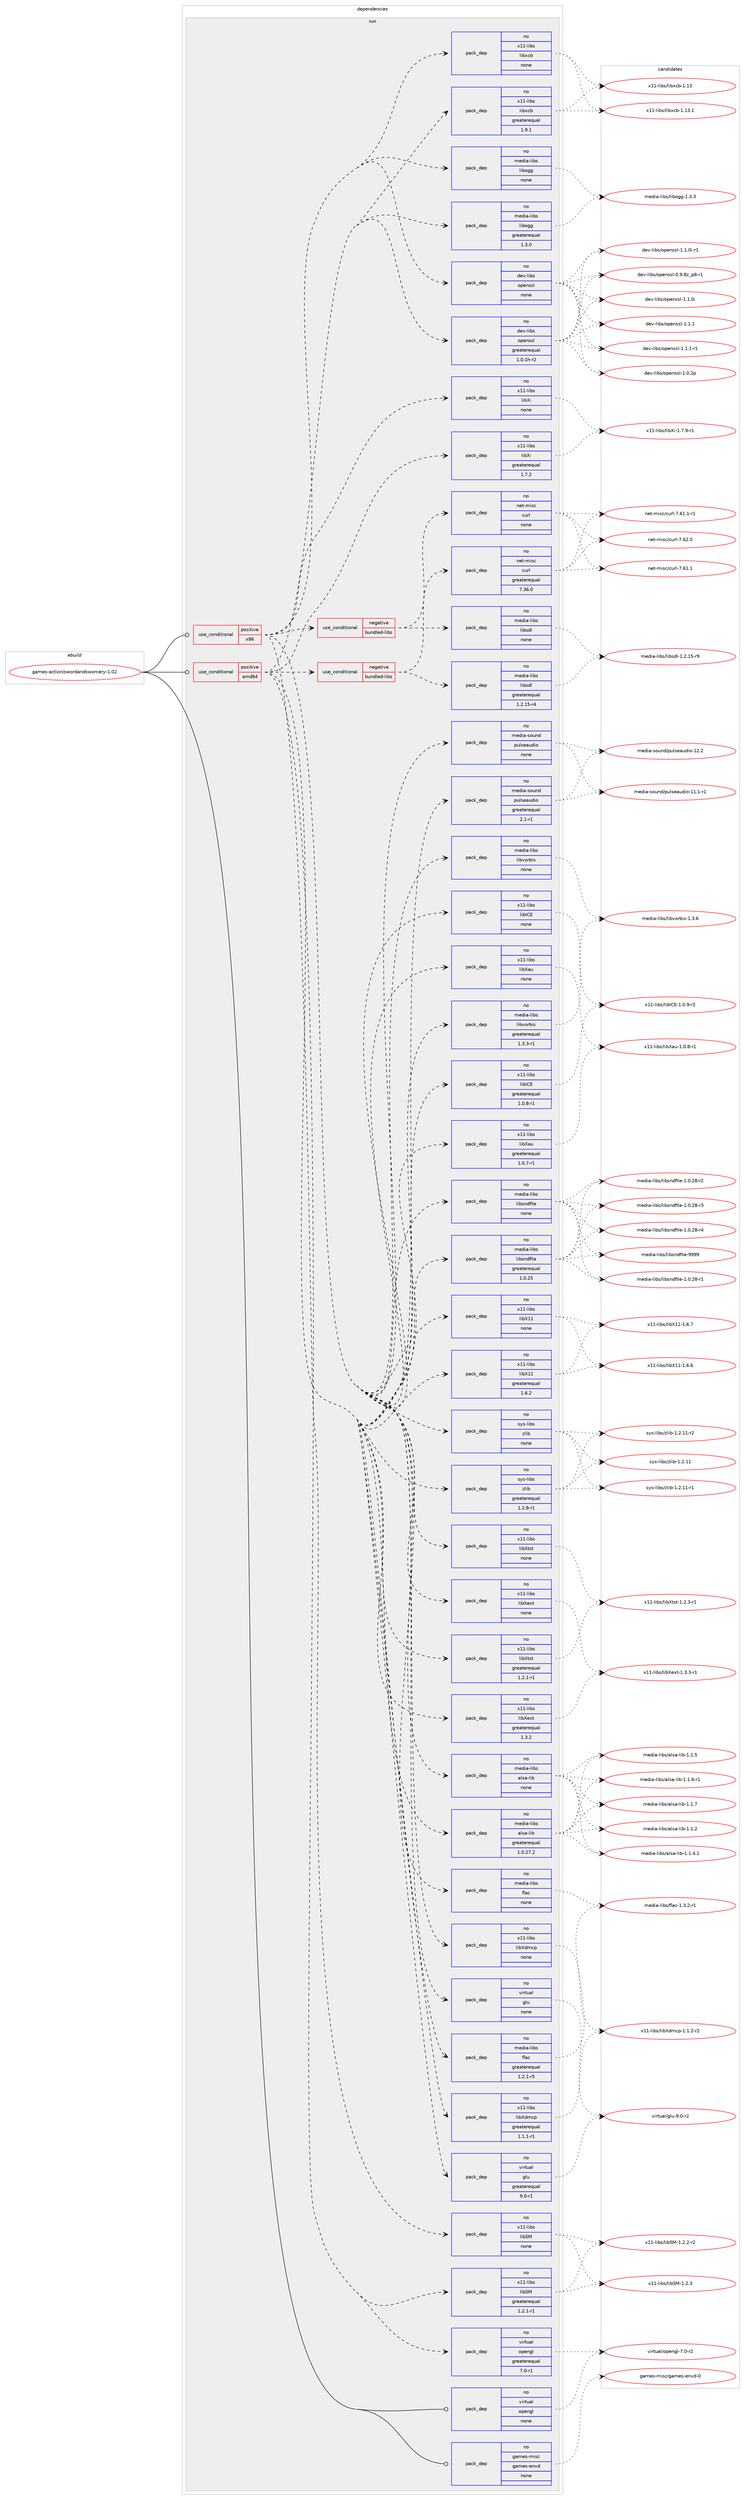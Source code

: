 digraph prolog {

# *************
# Graph options
# *************

newrank=true;
concentrate=true;
compound=true;
graph [rankdir=LR,fontname=Helvetica,fontsize=10,ranksep=1.5];#, ranksep=2.5, nodesep=0.2];
edge  [arrowhead=vee];
node  [fontname=Helvetica,fontsize=10];

# **********
# The ebuild
# **********

subgraph cluster_leftcol {
color=gray;
rank=same;
label=<<i>ebuild</i>>;
id [label="games-action/swordandsworcery-1.02", color=red, width=4, href="../games-action/swordandsworcery-1.02.svg"];
}

# ****************
# The dependencies
# ****************

subgraph cluster_midcol {
color=gray;
label=<<i>dependencies</i>>;
subgraph cluster_compile {
fillcolor="#eeeeee";
style=filled;
label=<<i>compile</i>>;
}
subgraph cluster_compileandrun {
fillcolor="#eeeeee";
style=filled;
label=<<i>compile and run</i>>;
}
subgraph cluster_run {
fillcolor="#eeeeee";
style=filled;
label=<<i>run</i>>;
subgraph cond618 {
dependency4169 [label=<<TABLE BORDER="0" CELLBORDER="1" CELLSPACING="0" CELLPADDING="4"><TR><TD ROWSPAN="3" CELLPADDING="10">use_conditional</TD></TR><TR><TD>positive</TD></TR><TR><TD>amd64</TD></TR></TABLE>>, shape=none, color=red];
subgraph pack3428 {
dependency4170 [label=<<TABLE BORDER="0" CELLBORDER="1" CELLSPACING="0" CELLPADDING="4" WIDTH="220"><TR><TD ROWSPAN="6" CELLPADDING="30">pack_dep</TD></TR><TR><TD WIDTH="110">no</TD></TR><TR><TD>dev-libs</TD></TR><TR><TD>openssl</TD></TR><TR><TD>greaterequal</TD></TR><TR><TD>1.0.1h-r2</TD></TR></TABLE>>, shape=none, color=blue];
}
dependency4169:e -> dependency4170:w [weight=20,style="dashed",arrowhead="vee"];
subgraph pack3429 {
dependency4171 [label=<<TABLE BORDER="0" CELLBORDER="1" CELLSPACING="0" CELLPADDING="4" WIDTH="220"><TR><TD ROWSPAN="6" CELLPADDING="30">pack_dep</TD></TR><TR><TD WIDTH="110">no</TD></TR><TR><TD>sys-libs</TD></TR><TR><TD>zlib</TD></TR><TR><TD>greaterequal</TD></TR><TR><TD>1.2.8-r1</TD></TR></TABLE>>, shape=none, color=blue];
}
dependency4169:e -> dependency4171:w [weight=20,style="dashed",arrowhead="vee"];
subgraph pack3430 {
dependency4172 [label=<<TABLE BORDER="0" CELLBORDER="1" CELLSPACING="0" CELLPADDING="4" WIDTH="220"><TR><TD ROWSPAN="6" CELLPADDING="30">pack_dep</TD></TR><TR><TD WIDTH="110">no</TD></TR><TR><TD>virtual</TD></TR><TR><TD>glu</TD></TR><TR><TD>greaterequal</TD></TR><TR><TD>9.0-r1</TD></TR></TABLE>>, shape=none, color=blue];
}
dependency4169:e -> dependency4172:w [weight=20,style="dashed",arrowhead="vee"];
subgraph pack3431 {
dependency4173 [label=<<TABLE BORDER="0" CELLBORDER="1" CELLSPACING="0" CELLPADDING="4" WIDTH="220"><TR><TD ROWSPAN="6" CELLPADDING="30">pack_dep</TD></TR><TR><TD WIDTH="110">no</TD></TR><TR><TD>virtual</TD></TR><TR><TD>opengl</TD></TR><TR><TD>greaterequal</TD></TR><TR><TD>7.0-r1</TD></TR></TABLE>>, shape=none, color=blue];
}
dependency4169:e -> dependency4173:w [weight=20,style="dashed",arrowhead="vee"];
subgraph pack3432 {
dependency4174 [label=<<TABLE BORDER="0" CELLBORDER="1" CELLSPACING="0" CELLPADDING="4" WIDTH="220"><TR><TD ROWSPAN="6" CELLPADDING="30">pack_dep</TD></TR><TR><TD WIDTH="110">no</TD></TR><TR><TD>media-libs</TD></TR><TR><TD>alsa-lib</TD></TR><TR><TD>greaterequal</TD></TR><TR><TD>1.0.27.2</TD></TR></TABLE>>, shape=none, color=blue];
}
dependency4169:e -> dependency4174:w [weight=20,style="dashed",arrowhead="vee"];
subgraph pack3433 {
dependency4175 [label=<<TABLE BORDER="0" CELLBORDER="1" CELLSPACING="0" CELLPADDING="4" WIDTH="220"><TR><TD ROWSPAN="6" CELLPADDING="30">pack_dep</TD></TR><TR><TD WIDTH="110">no</TD></TR><TR><TD>media-libs</TD></TR><TR><TD>flac</TD></TR><TR><TD>greaterequal</TD></TR><TR><TD>1.2.1-r5</TD></TR></TABLE>>, shape=none, color=blue];
}
dependency4169:e -> dependency4175:w [weight=20,style="dashed",arrowhead="vee"];
subgraph pack3434 {
dependency4176 [label=<<TABLE BORDER="0" CELLBORDER="1" CELLSPACING="0" CELLPADDING="4" WIDTH="220"><TR><TD ROWSPAN="6" CELLPADDING="30">pack_dep</TD></TR><TR><TD WIDTH="110">no</TD></TR><TR><TD>media-libs</TD></TR><TR><TD>libogg</TD></TR><TR><TD>greaterequal</TD></TR><TR><TD>1.3.0</TD></TR></TABLE>>, shape=none, color=blue];
}
dependency4169:e -> dependency4176:w [weight=20,style="dashed",arrowhead="vee"];
subgraph pack3435 {
dependency4177 [label=<<TABLE BORDER="0" CELLBORDER="1" CELLSPACING="0" CELLPADDING="4" WIDTH="220"><TR><TD ROWSPAN="6" CELLPADDING="30">pack_dep</TD></TR><TR><TD WIDTH="110">no</TD></TR><TR><TD>media-libs</TD></TR><TR><TD>libsndfile</TD></TR><TR><TD>greaterequal</TD></TR><TR><TD>1.0.25</TD></TR></TABLE>>, shape=none, color=blue];
}
dependency4169:e -> dependency4177:w [weight=20,style="dashed",arrowhead="vee"];
subgraph pack3436 {
dependency4178 [label=<<TABLE BORDER="0" CELLBORDER="1" CELLSPACING="0" CELLPADDING="4" WIDTH="220"><TR><TD ROWSPAN="6" CELLPADDING="30">pack_dep</TD></TR><TR><TD WIDTH="110">no</TD></TR><TR><TD>media-libs</TD></TR><TR><TD>libvorbis</TD></TR><TR><TD>greaterequal</TD></TR><TR><TD>1.3.3-r1</TD></TR></TABLE>>, shape=none, color=blue];
}
dependency4169:e -> dependency4178:w [weight=20,style="dashed",arrowhead="vee"];
subgraph pack3437 {
dependency4179 [label=<<TABLE BORDER="0" CELLBORDER="1" CELLSPACING="0" CELLPADDING="4" WIDTH="220"><TR><TD ROWSPAN="6" CELLPADDING="30">pack_dep</TD></TR><TR><TD WIDTH="110">no</TD></TR><TR><TD>media-sound</TD></TR><TR><TD>pulseaudio</TD></TR><TR><TD>greaterequal</TD></TR><TR><TD>2.1-r1</TD></TR></TABLE>>, shape=none, color=blue];
}
dependency4169:e -> dependency4179:w [weight=20,style="dashed",arrowhead="vee"];
subgraph pack3438 {
dependency4180 [label=<<TABLE BORDER="0" CELLBORDER="1" CELLSPACING="0" CELLPADDING="4" WIDTH="220"><TR><TD ROWSPAN="6" CELLPADDING="30">pack_dep</TD></TR><TR><TD WIDTH="110">no</TD></TR><TR><TD>x11-libs</TD></TR><TR><TD>libICE</TD></TR><TR><TD>greaterequal</TD></TR><TR><TD>1.0.8-r1</TD></TR></TABLE>>, shape=none, color=blue];
}
dependency4169:e -> dependency4180:w [weight=20,style="dashed",arrowhead="vee"];
subgraph pack3439 {
dependency4181 [label=<<TABLE BORDER="0" CELLBORDER="1" CELLSPACING="0" CELLPADDING="4" WIDTH="220"><TR><TD ROWSPAN="6" CELLPADDING="30">pack_dep</TD></TR><TR><TD WIDTH="110">no</TD></TR><TR><TD>x11-libs</TD></TR><TR><TD>libSM</TD></TR><TR><TD>greaterequal</TD></TR><TR><TD>1.2.1-r1</TD></TR></TABLE>>, shape=none, color=blue];
}
dependency4169:e -> dependency4181:w [weight=20,style="dashed",arrowhead="vee"];
subgraph pack3440 {
dependency4182 [label=<<TABLE BORDER="0" CELLBORDER="1" CELLSPACING="0" CELLPADDING="4" WIDTH="220"><TR><TD ROWSPAN="6" CELLPADDING="30">pack_dep</TD></TR><TR><TD WIDTH="110">no</TD></TR><TR><TD>x11-libs</TD></TR><TR><TD>libX11</TD></TR><TR><TD>greaterequal</TD></TR><TR><TD>1.6.2</TD></TR></TABLE>>, shape=none, color=blue];
}
dependency4169:e -> dependency4182:w [weight=20,style="dashed",arrowhead="vee"];
subgraph pack3441 {
dependency4183 [label=<<TABLE BORDER="0" CELLBORDER="1" CELLSPACING="0" CELLPADDING="4" WIDTH="220"><TR><TD ROWSPAN="6" CELLPADDING="30">pack_dep</TD></TR><TR><TD WIDTH="110">no</TD></TR><TR><TD>x11-libs</TD></TR><TR><TD>libXau</TD></TR><TR><TD>greaterequal</TD></TR><TR><TD>1.0.7-r1</TD></TR></TABLE>>, shape=none, color=blue];
}
dependency4169:e -> dependency4183:w [weight=20,style="dashed",arrowhead="vee"];
subgraph pack3442 {
dependency4184 [label=<<TABLE BORDER="0" CELLBORDER="1" CELLSPACING="0" CELLPADDING="4" WIDTH="220"><TR><TD ROWSPAN="6" CELLPADDING="30">pack_dep</TD></TR><TR><TD WIDTH="110">no</TD></TR><TR><TD>x11-libs</TD></TR><TR><TD>libxcb</TD></TR><TR><TD>greaterequal</TD></TR><TR><TD>1.9.1</TD></TR></TABLE>>, shape=none, color=blue];
}
dependency4169:e -> dependency4184:w [weight=20,style="dashed",arrowhead="vee"];
subgraph pack3443 {
dependency4185 [label=<<TABLE BORDER="0" CELLBORDER="1" CELLSPACING="0" CELLPADDING="4" WIDTH="220"><TR><TD ROWSPAN="6" CELLPADDING="30">pack_dep</TD></TR><TR><TD WIDTH="110">no</TD></TR><TR><TD>x11-libs</TD></TR><TR><TD>libXdmcp</TD></TR><TR><TD>greaterequal</TD></TR><TR><TD>1.1.1-r1</TD></TR></TABLE>>, shape=none, color=blue];
}
dependency4169:e -> dependency4185:w [weight=20,style="dashed",arrowhead="vee"];
subgraph pack3444 {
dependency4186 [label=<<TABLE BORDER="0" CELLBORDER="1" CELLSPACING="0" CELLPADDING="4" WIDTH="220"><TR><TD ROWSPAN="6" CELLPADDING="30">pack_dep</TD></TR><TR><TD WIDTH="110">no</TD></TR><TR><TD>x11-libs</TD></TR><TR><TD>libXext</TD></TR><TR><TD>greaterequal</TD></TR><TR><TD>1.3.2</TD></TR></TABLE>>, shape=none, color=blue];
}
dependency4169:e -> dependency4186:w [weight=20,style="dashed",arrowhead="vee"];
subgraph pack3445 {
dependency4187 [label=<<TABLE BORDER="0" CELLBORDER="1" CELLSPACING="0" CELLPADDING="4" WIDTH="220"><TR><TD ROWSPAN="6" CELLPADDING="30">pack_dep</TD></TR><TR><TD WIDTH="110">no</TD></TR><TR><TD>x11-libs</TD></TR><TR><TD>libXi</TD></TR><TR><TD>greaterequal</TD></TR><TR><TD>1.7.2</TD></TR></TABLE>>, shape=none, color=blue];
}
dependency4169:e -> dependency4187:w [weight=20,style="dashed",arrowhead="vee"];
subgraph pack3446 {
dependency4188 [label=<<TABLE BORDER="0" CELLBORDER="1" CELLSPACING="0" CELLPADDING="4" WIDTH="220"><TR><TD ROWSPAN="6" CELLPADDING="30">pack_dep</TD></TR><TR><TD WIDTH="110">no</TD></TR><TR><TD>x11-libs</TD></TR><TR><TD>libXtst</TD></TR><TR><TD>greaterequal</TD></TR><TR><TD>1.2.1-r1</TD></TR></TABLE>>, shape=none, color=blue];
}
dependency4169:e -> dependency4188:w [weight=20,style="dashed",arrowhead="vee"];
subgraph cond619 {
dependency4189 [label=<<TABLE BORDER="0" CELLBORDER="1" CELLSPACING="0" CELLPADDING="4"><TR><TD ROWSPAN="3" CELLPADDING="10">use_conditional</TD></TR><TR><TD>negative</TD></TR><TR><TD>bundled-libs</TD></TR></TABLE>>, shape=none, color=red];
subgraph pack3447 {
dependency4190 [label=<<TABLE BORDER="0" CELLBORDER="1" CELLSPACING="0" CELLPADDING="4" WIDTH="220"><TR><TD ROWSPAN="6" CELLPADDING="30">pack_dep</TD></TR><TR><TD WIDTH="110">no</TD></TR><TR><TD>net-misc</TD></TR><TR><TD>curl</TD></TR><TR><TD>greaterequal</TD></TR><TR><TD>7.36.0</TD></TR></TABLE>>, shape=none, color=blue];
}
dependency4189:e -> dependency4190:w [weight=20,style="dashed",arrowhead="vee"];
subgraph pack3448 {
dependency4191 [label=<<TABLE BORDER="0" CELLBORDER="1" CELLSPACING="0" CELLPADDING="4" WIDTH="220"><TR><TD ROWSPAN="6" CELLPADDING="30">pack_dep</TD></TR><TR><TD WIDTH="110">no</TD></TR><TR><TD>media-libs</TD></TR><TR><TD>libsdl</TD></TR><TR><TD>greaterequal</TD></TR><TR><TD>1.2.15-r4</TD></TR></TABLE>>, shape=none, color=blue];
}
dependency4189:e -> dependency4191:w [weight=20,style="dashed",arrowhead="vee"];
}
dependency4169:e -> dependency4189:w [weight=20,style="dashed",arrowhead="vee"];
}
id:e -> dependency4169:w [weight=20,style="solid",arrowhead="odot"];
subgraph cond620 {
dependency4192 [label=<<TABLE BORDER="0" CELLBORDER="1" CELLSPACING="0" CELLPADDING="4"><TR><TD ROWSPAN="3" CELLPADDING="10">use_conditional</TD></TR><TR><TD>positive</TD></TR><TR><TD>x86</TD></TR></TABLE>>, shape=none, color=red];
subgraph pack3449 {
dependency4193 [label=<<TABLE BORDER="0" CELLBORDER="1" CELLSPACING="0" CELLPADDING="4" WIDTH="220"><TR><TD ROWSPAN="6" CELLPADDING="30">pack_dep</TD></TR><TR><TD WIDTH="110">no</TD></TR><TR><TD>dev-libs</TD></TR><TR><TD>openssl</TD></TR><TR><TD>none</TD></TR><TR><TD></TD></TR></TABLE>>, shape=none, color=blue];
}
dependency4192:e -> dependency4193:w [weight=20,style="dashed",arrowhead="vee"];
subgraph pack3450 {
dependency4194 [label=<<TABLE BORDER="0" CELLBORDER="1" CELLSPACING="0" CELLPADDING="4" WIDTH="220"><TR><TD ROWSPAN="6" CELLPADDING="30">pack_dep</TD></TR><TR><TD WIDTH="110">no</TD></TR><TR><TD>media-libs</TD></TR><TR><TD>alsa-lib</TD></TR><TR><TD>none</TD></TR><TR><TD></TD></TR></TABLE>>, shape=none, color=blue];
}
dependency4192:e -> dependency4194:w [weight=20,style="dashed",arrowhead="vee"];
subgraph pack3451 {
dependency4195 [label=<<TABLE BORDER="0" CELLBORDER="1" CELLSPACING="0" CELLPADDING="4" WIDTH="220"><TR><TD ROWSPAN="6" CELLPADDING="30">pack_dep</TD></TR><TR><TD WIDTH="110">no</TD></TR><TR><TD>media-libs</TD></TR><TR><TD>flac</TD></TR><TR><TD>none</TD></TR><TR><TD></TD></TR></TABLE>>, shape=none, color=blue];
}
dependency4192:e -> dependency4195:w [weight=20,style="dashed",arrowhead="vee"];
subgraph pack3452 {
dependency4196 [label=<<TABLE BORDER="0" CELLBORDER="1" CELLSPACING="0" CELLPADDING="4" WIDTH="220"><TR><TD ROWSPAN="6" CELLPADDING="30">pack_dep</TD></TR><TR><TD WIDTH="110">no</TD></TR><TR><TD>media-libs</TD></TR><TR><TD>libogg</TD></TR><TR><TD>none</TD></TR><TR><TD></TD></TR></TABLE>>, shape=none, color=blue];
}
dependency4192:e -> dependency4196:w [weight=20,style="dashed",arrowhead="vee"];
subgraph pack3453 {
dependency4197 [label=<<TABLE BORDER="0" CELLBORDER="1" CELLSPACING="0" CELLPADDING="4" WIDTH="220"><TR><TD ROWSPAN="6" CELLPADDING="30">pack_dep</TD></TR><TR><TD WIDTH="110">no</TD></TR><TR><TD>media-libs</TD></TR><TR><TD>libsndfile</TD></TR><TR><TD>none</TD></TR><TR><TD></TD></TR></TABLE>>, shape=none, color=blue];
}
dependency4192:e -> dependency4197:w [weight=20,style="dashed",arrowhead="vee"];
subgraph pack3454 {
dependency4198 [label=<<TABLE BORDER="0" CELLBORDER="1" CELLSPACING="0" CELLPADDING="4" WIDTH="220"><TR><TD ROWSPAN="6" CELLPADDING="30">pack_dep</TD></TR><TR><TD WIDTH="110">no</TD></TR><TR><TD>media-libs</TD></TR><TR><TD>libvorbis</TD></TR><TR><TD>none</TD></TR><TR><TD></TD></TR></TABLE>>, shape=none, color=blue];
}
dependency4192:e -> dependency4198:w [weight=20,style="dashed",arrowhead="vee"];
subgraph pack3455 {
dependency4199 [label=<<TABLE BORDER="0" CELLBORDER="1" CELLSPACING="0" CELLPADDING="4" WIDTH="220"><TR><TD ROWSPAN="6" CELLPADDING="30">pack_dep</TD></TR><TR><TD WIDTH="110">no</TD></TR><TR><TD>media-sound</TD></TR><TR><TD>pulseaudio</TD></TR><TR><TD>none</TD></TR><TR><TD></TD></TR></TABLE>>, shape=none, color=blue];
}
dependency4192:e -> dependency4199:w [weight=20,style="dashed",arrowhead="vee"];
subgraph pack3456 {
dependency4200 [label=<<TABLE BORDER="0" CELLBORDER="1" CELLSPACING="0" CELLPADDING="4" WIDTH="220"><TR><TD ROWSPAN="6" CELLPADDING="30">pack_dep</TD></TR><TR><TD WIDTH="110">no</TD></TR><TR><TD>sys-libs</TD></TR><TR><TD>zlib</TD></TR><TR><TD>none</TD></TR><TR><TD></TD></TR></TABLE>>, shape=none, color=blue];
}
dependency4192:e -> dependency4200:w [weight=20,style="dashed",arrowhead="vee"];
subgraph pack3457 {
dependency4201 [label=<<TABLE BORDER="0" CELLBORDER="1" CELLSPACING="0" CELLPADDING="4" WIDTH="220"><TR><TD ROWSPAN="6" CELLPADDING="30">pack_dep</TD></TR><TR><TD WIDTH="110">no</TD></TR><TR><TD>virtual</TD></TR><TR><TD>glu</TD></TR><TR><TD>none</TD></TR><TR><TD></TD></TR></TABLE>>, shape=none, color=blue];
}
dependency4192:e -> dependency4201:w [weight=20,style="dashed",arrowhead="vee"];
subgraph pack3458 {
dependency4202 [label=<<TABLE BORDER="0" CELLBORDER="1" CELLSPACING="0" CELLPADDING="4" WIDTH="220"><TR><TD ROWSPAN="6" CELLPADDING="30">pack_dep</TD></TR><TR><TD WIDTH="110">no</TD></TR><TR><TD>x11-libs</TD></TR><TR><TD>libICE</TD></TR><TR><TD>none</TD></TR><TR><TD></TD></TR></TABLE>>, shape=none, color=blue];
}
dependency4192:e -> dependency4202:w [weight=20,style="dashed",arrowhead="vee"];
subgraph pack3459 {
dependency4203 [label=<<TABLE BORDER="0" CELLBORDER="1" CELLSPACING="0" CELLPADDING="4" WIDTH="220"><TR><TD ROWSPAN="6" CELLPADDING="30">pack_dep</TD></TR><TR><TD WIDTH="110">no</TD></TR><TR><TD>x11-libs</TD></TR><TR><TD>libSM</TD></TR><TR><TD>none</TD></TR><TR><TD></TD></TR></TABLE>>, shape=none, color=blue];
}
dependency4192:e -> dependency4203:w [weight=20,style="dashed",arrowhead="vee"];
subgraph pack3460 {
dependency4204 [label=<<TABLE BORDER="0" CELLBORDER="1" CELLSPACING="0" CELLPADDING="4" WIDTH="220"><TR><TD ROWSPAN="6" CELLPADDING="30">pack_dep</TD></TR><TR><TD WIDTH="110">no</TD></TR><TR><TD>x11-libs</TD></TR><TR><TD>libX11</TD></TR><TR><TD>none</TD></TR><TR><TD></TD></TR></TABLE>>, shape=none, color=blue];
}
dependency4192:e -> dependency4204:w [weight=20,style="dashed",arrowhead="vee"];
subgraph pack3461 {
dependency4205 [label=<<TABLE BORDER="0" CELLBORDER="1" CELLSPACING="0" CELLPADDING="4" WIDTH="220"><TR><TD ROWSPAN="6" CELLPADDING="30">pack_dep</TD></TR><TR><TD WIDTH="110">no</TD></TR><TR><TD>x11-libs</TD></TR><TR><TD>libXau</TD></TR><TR><TD>none</TD></TR><TR><TD></TD></TR></TABLE>>, shape=none, color=blue];
}
dependency4192:e -> dependency4205:w [weight=20,style="dashed",arrowhead="vee"];
subgraph pack3462 {
dependency4206 [label=<<TABLE BORDER="0" CELLBORDER="1" CELLSPACING="0" CELLPADDING="4" WIDTH="220"><TR><TD ROWSPAN="6" CELLPADDING="30">pack_dep</TD></TR><TR><TD WIDTH="110">no</TD></TR><TR><TD>x11-libs</TD></TR><TR><TD>libxcb</TD></TR><TR><TD>none</TD></TR><TR><TD></TD></TR></TABLE>>, shape=none, color=blue];
}
dependency4192:e -> dependency4206:w [weight=20,style="dashed",arrowhead="vee"];
subgraph pack3463 {
dependency4207 [label=<<TABLE BORDER="0" CELLBORDER="1" CELLSPACING="0" CELLPADDING="4" WIDTH="220"><TR><TD ROWSPAN="6" CELLPADDING="30">pack_dep</TD></TR><TR><TD WIDTH="110">no</TD></TR><TR><TD>x11-libs</TD></TR><TR><TD>libXdmcp</TD></TR><TR><TD>none</TD></TR><TR><TD></TD></TR></TABLE>>, shape=none, color=blue];
}
dependency4192:e -> dependency4207:w [weight=20,style="dashed",arrowhead="vee"];
subgraph pack3464 {
dependency4208 [label=<<TABLE BORDER="0" CELLBORDER="1" CELLSPACING="0" CELLPADDING="4" WIDTH="220"><TR><TD ROWSPAN="6" CELLPADDING="30">pack_dep</TD></TR><TR><TD WIDTH="110">no</TD></TR><TR><TD>x11-libs</TD></TR><TR><TD>libXext</TD></TR><TR><TD>none</TD></TR><TR><TD></TD></TR></TABLE>>, shape=none, color=blue];
}
dependency4192:e -> dependency4208:w [weight=20,style="dashed",arrowhead="vee"];
subgraph pack3465 {
dependency4209 [label=<<TABLE BORDER="0" CELLBORDER="1" CELLSPACING="0" CELLPADDING="4" WIDTH="220"><TR><TD ROWSPAN="6" CELLPADDING="30">pack_dep</TD></TR><TR><TD WIDTH="110">no</TD></TR><TR><TD>x11-libs</TD></TR><TR><TD>libXi</TD></TR><TR><TD>none</TD></TR><TR><TD></TD></TR></TABLE>>, shape=none, color=blue];
}
dependency4192:e -> dependency4209:w [weight=20,style="dashed",arrowhead="vee"];
subgraph pack3466 {
dependency4210 [label=<<TABLE BORDER="0" CELLBORDER="1" CELLSPACING="0" CELLPADDING="4" WIDTH="220"><TR><TD ROWSPAN="6" CELLPADDING="30">pack_dep</TD></TR><TR><TD WIDTH="110">no</TD></TR><TR><TD>x11-libs</TD></TR><TR><TD>libXtst</TD></TR><TR><TD>none</TD></TR><TR><TD></TD></TR></TABLE>>, shape=none, color=blue];
}
dependency4192:e -> dependency4210:w [weight=20,style="dashed",arrowhead="vee"];
subgraph cond621 {
dependency4211 [label=<<TABLE BORDER="0" CELLBORDER="1" CELLSPACING="0" CELLPADDING="4"><TR><TD ROWSPAN="3" CELLPADDING="10">use_conditional</TD></TR><TR><TD>negative</TD></TR><TR><TD>bundled-libs</TD></TR></TABLE>>, shape=none, color=red];
subgraph pack3467 {
dependency4212 [label=<<TABLE BORDER="0" CELLBORDER="1" CELLSPACING="0" CELLPADDING="4" WIDTH="220"><TR><TD ROWSPAN="6" CELLPADDING="30">pack_dep</TD></TR><TR><TD WIDTH="110">no</TD></TR><TR><TD>net-misc</TD></TR><TR><TD>curl</TD></TR><TR><TD>none</TD></TR><TR><TD></TD></TR></TABLE>>, shape=none, color=blue];
}
dependency4211:e -> dependency4212:w [weight=20,style="dashed",arrowhead="vee"];
subgraph pack3468 {
dependency4213 [label=<<TABLE BORDER="0" CELLBORDER="1" CELLSPACING="0" CELLPADDING="4" WIDTH="220"><TR><TD ROWSPAN="6" CELLPADDING="30">pack_dep</TD></TR><TR><TD WIDTH="110">no</TD></TR><TR><TD>media-libs</TD></TR><TR><TD>libsdl</TD></TR><TR><TD>none</TD></TR><TR><TD></TD></TR></TABLE>>, shape=none, color=blue];
}
dependency4211:e -> dependency4213:w [weight=20,style="dashed",arrowhead="vee"];
}
dependency4192:e -> dependency4211:w [weight=20,style="dashed",arrowhead="vee"];
}
id:e -> dependency4192:w [weight=20,style="solid",arrowhead="odot"];
subgraph pack3469 {
dependency4214 [label=<<TABLE BORDER="0" CELLBORDER="1" CELLSPACING="0" CELLPADDING="4" WIDTH="220"><TR><TD ROWSPAN="6" CELLPADDING="30">pack_dep</TD></TR><TR><TD WIDTH="110">no</TD></TR><TR><TD>games-misc</TD></TR><TR><TD>games-envd</TD></TR><TR><TD>none</TD></TR><TR><TD></TD></TR></TABLE>>, shape=none, color=blue];
}
id:e -> dependency4214:w [weight=20,style="solid",arrowhead="odot"];
subgraph pack3470 {
dependency4215 [label=<<TABLE BORDER="0" CELLBORDER="1" CELLSPACING="0" CELLPADDING="4" WIDTH="220"><TR><TD ROWSPAN="6" CELLPADDING="30">pack_dep</TD></TR><TR><TD WIDTH="110">no</TD></TR><TR><TD>virtual</TD></TR><TR><TD>opengl</TD></TR><TR><TD>none</TD></TR><TR><TD></TD></TR></TABLE>>, shape=none, color=blue];
}
id:e -> dependency4215:w [weight=20,style="solid",arrowhead="odot"];
}
}

# **************
# The candidates
# **************

subgraph cluster_choices {
rank=same;
color=gray;
label=<<i>candidates</i>>;

subgraph choice3428 {
color=black;
nodesep=1;
choice100101118451081059811547111112101110115115108454946494648105 [label="dev-libs/openssl-1.1.0i", color=red, width=4,href="../dev-libs/openssl-1.1.0i.svg"];
choice100101118451081059811547111112101110115115108454946494649 [label="dev-libs/openssl-1.1.1", color=red, width=4,href="../dev-libs/openssl-1.1.1.svg"];
choice10010111845108105981154711111210111011511510845484657465612295112564511449 [label="dev-libs/openssl-0.9.8z_p8-r1", color=red, width=4,href="../dev-libs/openssl-0.9.8z_p8-r1.svg"];
choice100101118451081059811547111112101110115115108454946484650112 [label="dev-libs/openssl-1.0.2p", color=red, width=4,href="../dev-libs/openssl-1.0.2p.svg"];
choice1001011184510810598115471111121011101151151084549464946481054511449 [label="dev-libs/openssl-1.1.0i-r1", color=red, width=4,href="../dev-libs/openssl-1.1.0i-r1.svg"];
choice1001011184510810598115471111121011101151151084549464946494511449 [label="dev-libs/openssl-1.1.1-r1", color=red, width=4,href="../dev-libs/openssl-1.1.1-r1.svg"];
dependency4170:e -> choice100101118451081059811547111112101110115115108454946494648105:w [style=dotted,weight="100"];
dependency4170:e -> choice100101118451081059811547111112101110115115108454946494649:w [style=dotted,weight="100"];
dependency4170:e -> choice10010111845108105981154711111210111011511510845484657465612295112564511449:w [style=dotted,weight="100"];
dependency4170:e -> choice100101118451081059811547111112101110115115108454946484650112:w [style=dotted,weight="100"];
dependency4170:e -> choice1001011184510810598115471111121011101151151084549464946481054511449:w [style=dotted,weight="100"];
dependency4170:e -> choice1001011184510810598115471111121011101151151084549464946494511449:w [style=dotted,weight="100"];
}
subgraph choice3429 {
color=black;
nodesep=1;
choice1151211154510810598115471221081059845494650464949 [label="sys-libs/zlib-1.2.11", color=red, width=4,href="../sys-libs/zlib-1.2.11.svg"];
choice11512111545108105981154712210810598454946504649494511449 [label="sys-libs/zlib-1.2.11-r1", color=red, width=4,href="../sys-libs/zlib-1.2.11-r1.svg"];
choice11512111545108105981154712210810598454946504649494511450 [label="sys-libs/zlib-1.2.11-r2", color=red, width=4,href="../sys-libs/zlib-1.2.11-r2.svg"];
dependency4171:e -> choice1151211154510810598115471221081059845494650464949:w [style=dotted,weight="100"];
dependency4171:e -> choice11512111545108105981154712210810598454946504649494511449:w [style=dotted,weight="100"];
dependency4171:e -> choice11512111545108105981154712210810598454946504649494511450:w [style=dotted,weight="100"];
}
subgraph choice3430 {
color=black;
nodesep=1;
choice1181051141161179710847103108117455746484511450 [label="virtual/glu-9.0-r2", color=red, width=4,href="../virtual/glu-9.0-r2.svg"];
dependency4172:e -> choice1181051141161179710847103108117455746484511450:w [style=dotted,weight="100"];
}
subgraph choice3431 {
color=black;
nodesep=1;
choice1181051141161179710847111112101110103108455546484511450 [label="virtual/opengl-7.0-r2", color=red, width=4,href="../virtual/opengl-7.0-r2.svg"];
dependency4173:e -> choice1181051141161179710847111112101110103108455546484511450:w [style=dotted,weight="100"];
}
subgraph choice3432 {
color=black;
nodesep=1;
choice10910110010597451081059811547971081159745108105984549464946524649 [label="media-libs/alsa-lib-1.1.4.1", color=red, width=4,href="../media-libs/alsa-lib-1.1.4.1.svg"];
choice1091011001059745108105981154797108115974510810598454946494653 [label="media-libs/alsa-lib-1.1.5", color=red, width=4,href="../media-libs/alsa-lib-1.1.5.svg"];
choice1091011001059745108105981154797108115974510810598454946494650 [label="media-libs/alsa-lib-1.1.2", color=red, width=4,href="../media-libs/alsa-lib-1.1.2.svg"];
choice10910110010597451081059811547971081159745108105984549464946544511449 [label="media-libs/alsa-lib-1.1.6-r1", color=red, width=4,href="../media-libs/alsa-lib-1.1.6-r1.svg"];
choice1091011001059745108105981154797108115974510810598454946494655 [label="media-libs/alsa-lib-1.1.7", color=red, width=4,href="../media-libs/alsa-lib-1.1.7.svg"];
dependency4174:e -> choice10910110010597451081059811547971081159745108105984549464946524649:w [style=dotted,weight="100"];
dependency4174:e -> choice1091011001059745108105981154797108115974510810598454946494653:w [style=dotted,weight="100"];
dependency4174:e -> choice1091011001059745108105981154797108115974510810598454946494650:w [style=dotted,weight="100"];
dependency4174:e -> choice10910110010597451081059811547971081159745108105984549464946544511449:w [style=dotted,weight="100"];
dependency4174:e -> choice1091011001059745108105981154797108115974510810598454946494655:w [style=dotted,weight="100"];
}
subgraph choice3433 {
color=black;
nodesep=1;
choice1091011001059745108105981154710210897994549465146504511449 [label="media-libs/flac-1.3.2-r1", color=red, width=4,href="../media-libs/flac-1.3.2-r1.svg"];
dependency4175:e -> choice1091011001059745108105981154710210897994549465146504511449:w [style=dotted,weight="100"];
}
subgraph choice3434 {
color=black;
nodesep=1;
choice1091011001059745108105981154710810598111103103454946514651 [label="media-libs/libogg-1.3.3", color=red, width=4,href="../media-libs/libogg-1.3.3.svg"];
dependency4176:e -> choice1091011001059745108105981154710810598111103103454946514651:w [style=dotted,weight="100"];
}
subgraph choice3435 {
color=black;
nodesep=1;
choice1091011001059745108105981154710810598115110100102105108101454946484650564511449 [label="media-libs/libsndfile-1.0.28-r1", color=red, width=4,href="../media-libs/libsndfile-1.0.28-r1.svg"];
choice1091011001059745108105981154710810598115110100102105108101454946484650564511450 [label="media-libs/libsndfile-1.0.28-r2", color=red, width=4,href="../media-libs/libsndfile-1.0.28-r2.svg"];
choice1091011001059745108105981154710810598115110100102105108101454946484650564511451 [label="media-libs/libsndfile-1.0.28-r3", color=red, width=4,href="../media-libs/libsndfile-1.0.28-r3.svg"];
choice1091011001059745108105981154710810598115110100102105108101454946484650564511452 [label="media-libs/libsndfile-1.0.28-r4", color=red, width=4,href="../media-libs/libsndfile-1.0.28-r4.svg"];
choice10910110010597451081059811547108105981151101001021051081014557575757 [label="media-libs/libsndfile-9999", color=red, width=4,href="../media-libs/libsndfile-9999.svg"];
dependency4177:e -> choice1091011001059745108105981154710810598115110100102105108101454946484650564511449:w [style=dotted,weight="100"];
dependency4177:e -> choice1091011001059745108105981154710810598115110100102105108101454946484650564511450:w [style=dotted,weight="100"];
dependency4177:e -> choice1091011001059745108105981154710810598115110100102105108101454946484650564511451:w [style=dotted,weight="100"];
dependency4177:e -> choice1091011001059745108105981154710810598115110100102105108101454946484650564511452:w [style=dotted,weight="100"];
dependency4177:e -> choice10910110010597451081059811547108105981151101001021051081014557575757:w [style=dotted,weight="100"];
}
subgraph choice3436 {
color=black;
nodesep=1;
choice109101100105974510810598115471081059811811111498105115454946514654 [label="media-libs/libvorbis-1.3.6", color=red, width=4,href="../media-libs/libvorbis-1.3.6.svg"];
dependency4178:e -> choice109101100105974510810598115471081059811811111498105115454946514654:w [style=dotted,weight="100"];
}
subgraph choice3437 {
color=black;
nodesep=1;
choice1091011001059745115111117110100471121171081151019711710010511145494946494511449 [label="media-sound/pulseaudio-11.1-r1", color=red, width=4,href="../media-sound/pulseaudio-11.1-r1.svg"];
choice109101100105974511511111711010047112117108115101971171001051114549504650 [label="media-sound/pulseaudio-12.2", color=red, width=4,href="../media-sound/pulseaudio-12.2.svg"];
dependency4179:e -> choice1091011001059745115111117110100471121171081151019711710010511145494946494511449:w [style=dotted,weight="100"];
dependency4179:e -> choice109101100105974511511111711010047112117108115101971171001051114549504650:w [style=dotted,weight="100"];
}
subgraph choice3438 {
color=black;
nodesep=1;
choice1204949451081059811547108105987367694549464846574511450 [label="x11-libs/libICE-1.0.9-r2", color=red, width=4,href="../x11-libs/libICE-1.0.9-r2.svg"];
dependency4180:e -> choice1204949451081059811547108105987367694549464846574511450:w [style=dotted,weight="100"];
}
subgraph choice3439 {
color=black;
nodesep=1;
choice12049494510810598115471081059883774549465046504511450 [label="x11-libs/libSM-1.2.2-r2", color=red, width=4,href="../x11-libs/libSM-1.2.2-r2.svg"];
choice1204949451081059811547108105988377454946504651 [label="x11-libs/libSM-1.2.3", color=red, width=4,href="../x11-libs/libSM-1.2.3.svg"];
dependency4181:e -> choice12049494510810598115471081059883774549465046504511450:w [style=dotted,weight="100"];
dependency4181:e -> choice1204949451081059811547108105988377454946504651:w [style=dotted,weight="100"];
}
subgraph choice3440 {
color=black;
nodesep=1;
choice120494945108105981154710810598884949454946544654 [label="x11-libs/libX11-1.6.6", color=red, width=4,href="../x11-libs/libX11-1.6.6.svg"];
choice120494945108105981154710810598884949454946544655 [label="x11-libs/libX11-1.6.7", color=red, width=4,href="../x11-libs/libX11-1.6.7.svg"];
dependency4182:e -> choice120494945108105981154710810598884949454946544654:w [style=dotted,weight="100"];
dependency4182:e -> choice120494945108105981154710810598884949454946544655:w [style=dotted,weight="100"];
}
subgraph choice3441 {
color=black;
nodesep=1;
choice12049494510810598115471081059888971174549464846564511449 [label="x11-libs/libXau-1.0.8-r1", color=red, width=4,href="../x11-libs/libXau-1.0.8-r1.svg"];
dependency4183:e -> choice12049494510810598115471081059888971174549464846564511449:w [style=dotted,weight="100"];
}
subgraph choice3442 {
color=black;
nodesep=1;
choice12049494510810598115471081059812099984549464951 [label="x11-libs/libxcb-1.13", color=red, width=4,href="../x11-libs/libxcb-1.13.svg"];
choice120494945108105981154710810598120999845494649514649 [label="x11-libs/libxcb-1.13.1", color=red, width=4,href="../x11-libs/libxcb-1.13.1.svg"];
dependency4184:e -> choice12049494510810598115471081059812099984549464951:w [style=dotted,weight="100"];
dependency4184:e -> choice120494945108105981154710810598120999845494649514649:w [style=dotted,weight="100"];
}
subgraph choice3443 {
color=black;
nodesep=1;
choice12049494510810598115471081059888100109991124549464946504511450 [label="x11-libs/libXdmcp-1.1.2-r2", color=red, width=4,href="../x11-libs/libXdmcp-1.1.2-r2.svg"];
dependency4185:e -> choice12049494510810598115471081059888100109991124549464946504511450:w [style=dotted,weight="100"];
}
subgraph choice3444 {
color=black;
nodesep=1;
choice120494945108105981154710810598881011201164549465146514511449 [label="x11-libs/libXext-1.3.3-r1", color=red, width=4,href="../x11-libs/libXext-1.3.3-r1.svg"];
dependency4186:e -> choice120494945108105981154710810598881011201164549465146514511449:w [style=dotted,weight="100"];
}
subgraph choice3445 {
color=black;
nodesep=1;
choice120494945108105981154710810598881054549465546574511449 [label="x11-libs/libXi-1.7.9-r1", color=red, width=4,href="../x11-libs/libXi-1.7.9-r1.svg"];
dependency4187:e -> choice120494945108105981154710810598881054549465546574511449:w [style=dotted,weight="100"];
}
subgraph choice3446 {
color=black;
nodesep=1;
choice120494945108105981154710810598881161151164549465046514511449 [label="x11-libs/libXtst-1.2.3-r1", color=red, width=4,href="../x11-libs/libXtst-1.2.3-r1.svg"];
dependency4188:e -> choice120494945108105981154710810598881161151164549465046514511449:w [style=dotted,weight="100"];
}
subgraph choice3447 {
color=black;
nodesep=1;
choice1101011164510910511599479911711410845554654494649 [label="net-misc/curl-7.61.1", color=red, width=4,href="../net-misc/curl-7.61.1.svg"];
choice11010111645109105115994799117114108455546544946494511449 [label="net-misc/curl-7.61.1-r1", color=red, width=4,href="../net-misc/curl-7.61.1-r1.svg"];
choice1101011164510910511599479911711410845554654504648 [label="net-misc/curl-7.62.0", color=red, width=4,href="../net-misc/curl-7.62.0.svg"];
dependency4190:e -> choice1101011164510910511599479911711410845554654494649:w [style=dotted,weight="100"];
dependency4190:e -> choice11010111645109105115994799117114108455546544946494511449:w [style=dotted,weight="100"];
dependency4190:e -> choice1101011164510910511599479911711410845554654504648:w [style=dotted,weight="100"];
}
subgraph choice3448 {
color=black;
nodesep=1;
choice1091011001059745108105981154710810598115100108454946504649534511457 [label="media-libs/libsdl-1.2.15-r9", color=red, width=4,href="../media-libs/libsdl-1.2.15-r9.svg"];
dependency4191:e -> choice1091011001059745108105981154710810598115100108454946504649534511457:w [style=dotted,weight="100"];
}
subgraph choice3449 {
color=black;
nodesep=1;
choice100101118451081059811547111112101110115115108454946494648105 [label="dev-libs/openssl-1.1.0i", color=red, width=4,href="../dev-libs/openssl-1.1.0i.svg"];
choice100101118451081059811547111112101110115115108454946494649 [label="dev-libs/openssl-1.1.1", color=red, width=4,href="../dev-libs/openssl-1.1.1.svg"];
choice10010111845108105981154711111210111011511510845484657465612295112564511449 [label="dev-libs/openssl-0.9.8z_p8-r1", color=red, width=4,href="../dev-libs/openssl-0.9.8z_p8-r1.svg"];
choice100101118451081059811547111112101110115115108454946484650112 [label="dev-libs/openssl-1.0.2p", color=red, width=4,href="../dev-libs/openssl-1.0.2p.svg"];
choice1001011184510810598115471111121011101151151084549464946481054511449 [label="dev-libs/openssl-1.1.0i-r1", color=red, width=4,href="../dev-libs/openssl-1.1.0i-r1.svg"];
choice1001011184510810598115471111121011101151151084549464946494511449 [label="dev-libs/openssl-1.1.1-r1", color=red, width=4,href="../dev-libs/openssl-1.1.1-r1.svg"];
dependency4193:e -> choice100101118451081059811547111112101110115115108454946494648105:w [style=dotted,weight="100"];
dependency4193:e -> choice100101118451081059811547111112101110115115108454946494649:w [style=dotted,weight="100"];
dependency4193:e -> choice10010111845108105981154711111210111011511510845484657465612295112564511449:w [style=dotted,weight="100"];
dependency4193:e -> choice100101118451081059811547111112101110115115108454946484650112:w [style=dotted,weight="100"];
dependency4193:e -> choice1001011184510810598115471111121011101151151084549464946481054511449:w [style=dotted,weight="100"];
dependency4193:e -> choice1001011184510810598115471111121011101151151084549464946494511449:w [style=dotted,weight="100"];
}
subgraph choice3450 {
color=black;
nodesep=1;
choice10910110010597451081059811547971081159745108105984549464946524649 [label="media-libs/alsa-lib-1.1.4.1", color=red, width=4,href="../media-libs/alsa-lib-1.1.4.1.svg"];
choice1091011001059745108105981154797108115974510810598454946494653 [label="media-libs/alsa-lib-1.1.5", color=red, width=4,href="../media-libs/alsa-lib-1.1.5.svg"];
choice1091011001059745108105981154797108115974510810598454946494650 [label="media-libs/alsa-lib-1.1.2", color=red, width=4,href="../media-libs/alsa-lib-1.1.2.svg"];
choice10910110010597451081059811547971081159745108105984549464946544511449 [label="media-libs/alsa-lib-1.1.6-r1", color=red, width=4,href="../media-libs/alsa-lib-1.1.6-r1.svg"];
choice1091011001059745108105981154797108115974510810598454946494655 [label="media-libs/alsa-lib-1.1.7", color=red, width=4,href="../media-libs/alsa-lib-1.1.7.svg"];
dependency4194:e -> choice10910110010597451081059811547971081159745108105984549464946524649:w [style=dotted,weight="100"];
dependency4194:e -> choice1091011001059745108105981154797108115974510810598454946494653:w [style=dotted,weight="100"];
dependency4194:e -> choice1091011001059745108105981154797108115974510810598454946494650:w [style=dotted,weight="100"];
dependency4194:e -> choice10910110010597451081059811547971081159745108105984549464946544511449:w [style=dotted,weight="100"];
dependency4194:e -> choice1091011001059745108105981154797108115974510810598454946494655:w [style=dotted,weight="100"];
}
subgraph choice3451 {
color=black;
nodesep=1;
choice1091011001059745108105981154710210897994549465146504511449 [label="media-libs/flac-1.3.2-r1", color=red, width=4,href="../media-libs/flac-1.3.2-r1.svg"];
dependency4195:e -> choice1091011001059745108105981154710210897994549465146504511449:w [style=dotted,weight="100"];
}
subgraph choice3452 {
color=black;
nodesep=1;
choice1091011001059745108105981154710810598111103103454946514651 [label="media-libs/libogg-1.3.3", color=red, width=4,href="../media-libs/libogg-1.3.3.svg"];
dependency4196:e -> choice1091011001059745108105981154710810598111103103454946514651:w [style=dotted,weight="100"];
}
subgraph choice3453 {
color=black;
nodesep=1;
choice1091011001059745108105981154710810598115110100102105108101454946484650564511449 [label="media-libs/libsndfile-1.0.28-r1", color=red, width=4,href="../media-libs/libsndfile-1.0.28-r1.svg"];
choice1091011001059745108105981154710810598115110100102105108101454946484650564511450 [label="media-libs/libsndfile-1.0.28-r2", color=red, width=4,href="../media-libs/libsndfile-1.0.28-r2.svg"];
choice1091011001059745108105981154710810598115110100102105108101454946484650564511451 [label="media-libs/libsndfile-1.0.28-r3", color=red, width=4,href="../media-libs/libsndfile-1.0.28-r3.svg"];
choice1091011001059745108105981154710810598115110100102105108101454946484650564511452 [label="media-libs/libsndfile-1.0.28-r4", color=red, width=4,href="../media-libs/libsndfile-1.0.28-r4.svg"];
choice10910110010597451081059811547108105981151101001021051081014557575757 [label="media-libs/libsndfile-9999", color=red, width=4,href="../media-libs/libsndfile-9999.svg"];
dependency4197:e -> choice1091011001059745108105981154710810598115110100102105108101454946484650564511449:w [style=dotted,weight="100"];
dependency4197:e -> choice1091011001059745108105981154710810598115110100102105108101454946484650564511450:w [style=dotted,weight="100"];
dependency4197:e -> choice1091011001059745108105981154710810598115110100102105108101454946484650564511451:w [style=dotted,weight="100"];
dependency4197:e -> choice1091011001059745108105981154710810598115110100102105108101454946484650564511452:w [style=dotted,weight="100"];
dependency4197:e -> choice10910110010597451081059811547108105981151101001021051081014557575757:w [style=dotted,weight="100"];
}
subgraph choice3454 {
color=black;
nodesep=1;
choice109101100105974510810598115471081059811811111498105115454946514654 [label="media-libs/libvorbis-1.3.6", color=red, width=4,href="../media-libs/libvorbis-1.3.6.svg"];
dependency4198:e -> choice109101100105974510810598115471081059811811111498105115454946514654:w [style=dotted,weight="100"];
}
subgraph choice3455 {
color=black;
nodesep=1;
choice1091011001059745115111117110100471121171081151019711710010511145494946494511449 [label="media-sound/pulseaudio-11.1-r1", color=red, width=4,href="../media-sound/pulseaudio-11.1-r1.svg"];
choice109101100105974511511111711010047112117108115101971171001051114549504650 [label="media-sound/pulseaudio-12.2", color=red, width=4,href="../media-sound/pulseaudio-12.2.svg"];
dependency4199:e -> choice1091011001059745115111117110100471121171081151019711710010511145494946494511449:w [style=dotted,weight="100"];
dependency4199:e -> choice109101100105974511511111711010047112117108115101971171001051114549504650:w [style=dotted,weight="100"];
}
subgraph choice3456 {
color=black;
nodesep=1;
choice1151211154510810598115471221081059845494650464949 [label="sys-libs/zlib-1.2.11", color=red, width=4,href="../sys-libs/zlib-1.2.11.svg"];
choice11512111545108105981154712210810598454946504649494511449 [label="sys-libs/zlib-1.2.11-r1", color=red, width=4,href="../sys-libs/zlib-1.2.11-r1.svg"];
choice11512111545108105981154712210810598454946504649494511450 [label="sys-libs/zlib-1.2.11-r2", color=red, width=4,href="../sys-libs/zlib-1.2.11-r2.svg"];
dependency4200:e -> choice1151211154510810598115471221081059845494650464949:w [style=dotted,weight="100"];
dependency4200:e -> choice11512111545108105981154712210810598454946504649494511449:w [style=dotted,weight="100"];
dependency4200:e -> choice11512111545108105981154712210810598454946504649494511450:w [style=dotted,weight="100"];
}
subgraph choice3457 {
color=black;
nodesep=1;
choice1181051141161179710847103108117455746484511450 [label="virtual/glu-9.0-r2", color=red, width=4,href="../virtual/glu-9.0-r2.svg"];
dependency4201:e -> choice1181051141161179710847103108117455746484511450:w [style=dotted,weight="100"];
}
subgraph choice3458 {
color=black;
nodesep=1;
choice1204949451081059811547108105987367694549464846574511450 [label="x11-libs/libICE-1.0.9-r2", color=red, width=4,href="../x11-libs/libICE-1.0.9-r2.svg"];
dependency4202:e -> choice1204949451081059811547108105987367694549464846574511450:w [style=dotted,weight="100"];
}
subgraph choice3459 {
color=black;
nodesep=1;
choice12049494510810598115471081059883774549465046504511450 [label="x11-libs/libSM-1.2.2-r2", color=red, width=4,href="../x11-libs/libSM-1.2.2-r2.svg"];
choice1204949451081059811547108105988377454946504651 [label="x11-libs/libSM-1.2.3", color=red, width=4,href="../x11-libs/libSM-1.2.3.svg"];
dependency4203:e -> choice12049494510810598115471081059883774549465046504511450:w [style=dotted,weight="100"];
dependency4203:e -> choice1204949451081059811547108105988377454946504651:w [style=dotted,weight="100"];
}
subgraph choice3460 {
color=black;
nodesep=1;
choice120494945108105981154710810598884949454946544654 [label="x11-libs/libX11-1.6.6", color=red, width=4,href="../x11-libs/libX11-1.6.6.svg"];
choice120494945108105981154710810598884949454946544655 [label="x11-libs/libX11-1.6.7", color=red, width=4,href="../x11-libs/libX11-1.6.7.svg"];
dependency4204:e -> choice120494945108105981154710810598884949454946544654:w [style=dotted,weight="100"];
dependency4204:e -> choice120494945108105981154710810598884949454946544655:w [style=dotted,weight="100"];
}
subgraph choice3461 {
color=black;
nodesep=1;
choice12049494510810598115471081059888971174549464846564511449 [label="x11-libs/libXau-1.0.8-r1", color=red, width=4,href="../x11-libs/libXau-1.0.8-r1.svg"];
dependency4205:e -> choice12049494510810598115471081059888971174549464846564511449:w [style=dotted,weight="100"];
}
subgraph choice3462 {
color=black;
nodesep=1;
choice12049494510810598115471081059812099984549464951 [label="x11-libs/libxcb-1.13", color=red, width=4,href="../x11-libs/libxcb-1.13.svg"];
choice120494945108105981154710810598120999845494649514649 [label="x11-libs/libxcb-1.13.1", color=red, width=4,href="../x11-libs/libxcb-1.13.1.svg"];
dependency4206:e -> choice12049494510810598115471081059812099984549464951:w [style=dotted,weight="100"];
dependency4206:e -> choice120494945108105981154710810598120999845494649514649:w [style=dotted,weight="100"];
}
subgraph choice3463 {
color=black;
nodesep=1;
choice12049494510810598115471081059888100109991124549464946504511450 [label="x11-libs/libXdmcp-1.1.2-r2", color=red, width=4,href="../x11-libs/libXdmcp-1.1.2-r2.svg"];
dependency4207:e -> choice12049494510810598115471081059888100109991124549464946504511450:w [style=dotted,weight="100"];
}
subgraph choice3464 {
color=black;
nodesep=1;
choice120494945108105981154710810598881011201164549465146514511449 [label="x11-libs/libXext-1.3.3-r1", color=red, width=4,href="../x11-libs/libXext-1.3.3-r1.svg"];
dependency4208:e -> choice120494945108105981154710810598881011201164549465146514511449:w [style=dotted,weight="100"];
}
subgraph choice3465 {
color=black;
nodesep=1;
choice120494945108105981154710810598881054549465546574511449 [label="x11-libs/libXi-1.7.9-r1", color=red, width=4,href="../x11-libs/libXi-1.7.9-r1.svg"];
dependency4209:e -> choice120494945108105981154710810598881054549465546574511449:w [style=dotted,weight="100"];
}
subgraph choice3466 {
color=black;
nodesep=1;
choice120494945108105981154710810598881161151164549465046514511449 [label="x11-libs/libXtst-1.2.3-r1", color=red, width=4,href="../x11-libs/libXtst-1.2.3-r1.svg"];
dependency4210:e -> choice120494945108105981154710810598881161151164549465046514511449:w [style=dotted,weight="100"];
}
subgraph choice3467 {
color=black;
nodesep=1;
choice1101011164510910511599479911711410845554654494649 [label="net-misc/curl-7.61.1", color=red, width=4,href="../net-misc/curl-7.61.1.svg"];
choice11010111645109105115994799117114108455546544946494511449 [label="net-misc/curl-7.61.1-r1", color=red, width=4,href="../net-misc/curl-7.61.1-r1.svg"];
choice1101011164510910511599479911711410845554654504648 [label="net-misc/curl-7.62.0", color=red, width=4,href="../net-misc/curl-7.62.0.svg"];
dependency4212:e -> choice1101011164510910511599479911711410845554654494649:w [style=dotted,weight="100"];
dependency4212:e -> choice11010111645109105115994799117114108455546544946494511449:w [style=dotted,weight="100"];
dependency4212:e -> choice1101011164510910511599479911711410845554654504648:w [style=dotted,weight="100"];
}
subgraph choice3468 {
color=black;
nodesep=1;
choice1091011001059745108105981154710810598115100108454946504649534511457 [label="media-libs/libsdl-1.2.15-r9", color=red, width=4,href="../media-libs/libsdl-1.2.15-r9.svg"];
dependency4213:e -> choice1091011001059745108105981154710810598115100108454946504649534511457:w [style=dotted,weight="100"];
}
subgraph choice3469 {
color=black;
nodesep=1;
choice1039710910111545109105115994710397109101115451011101181004548 [label="games-misc/games-envd-0", color=red, width=4,href="../games-misc/games-envd-0.svg"];
dependency4214:e -> choice1039710910111545109105115994710397109101115451011101181004548:w [style=dotted,weight="100"];
}
subgraph choice3470 {
color=black;
nodesep=1;
choice1181051141161179710847111112101110103108455546484511450 [label="virtual/opengl-7.0-r2", color=red, width=4,href="../virtual/opengl-7.0-r2.svg"];
dependency4215:e -> choice1181051141161179710847111112101110103108455546484511450:w [style=dotted,weight="100"];
}
}

}
